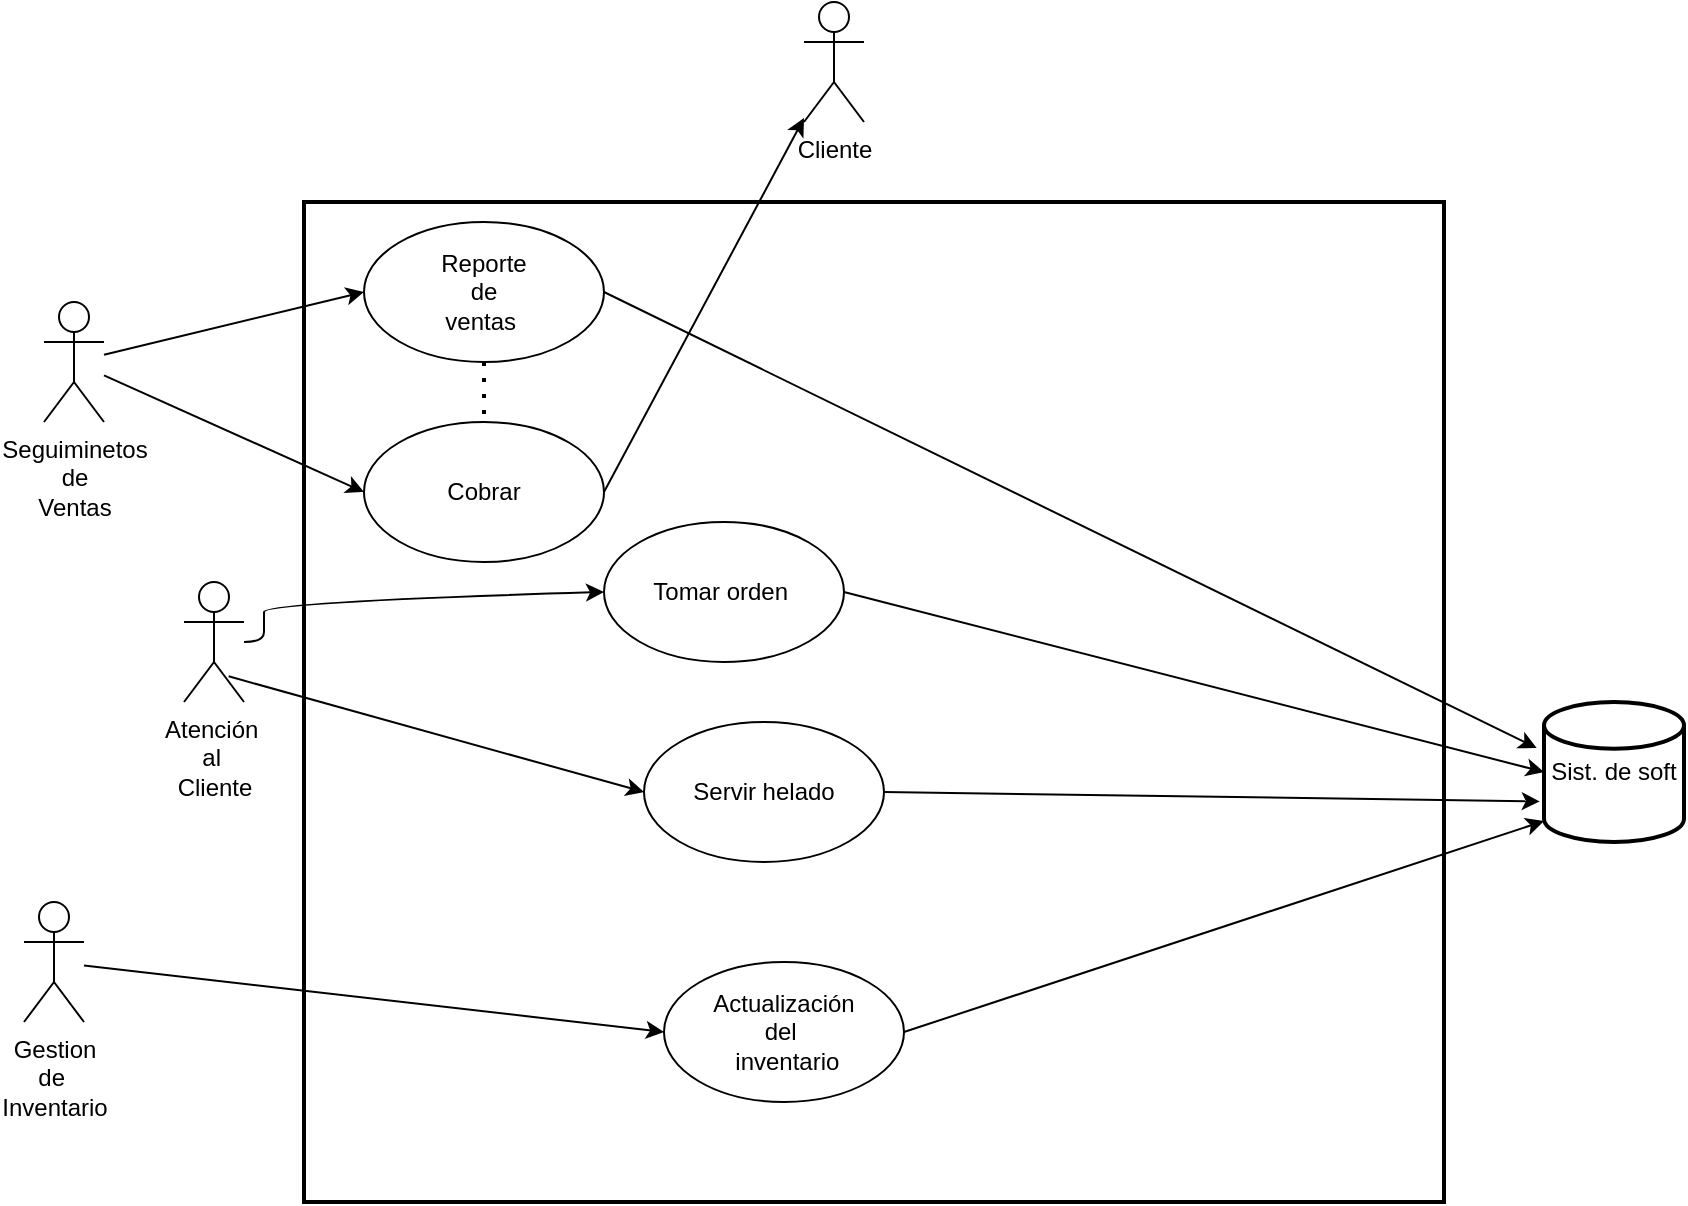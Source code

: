 <mxfile version="21.2.8" type="device">
  <diagram name="Página-1" id="rRIUJKIKHFJOIh2s6z2e">
    <mxGraphModel dx="1098" dy="828" grid="1" gridSize="10" guides="1" tooltips="1" connect="1" arrows="1" fold="1" page="1" pageScale="1" pageWidth="827" pageHeight="1169" math="0" shadow="0">
      <root>
        <mxCell id="0" />
        <mxCell id="1" parent="0" />
        <mxCell id="vfAIbXfLQi8L4TiWNjPY-1" value="" style="rounded=1;whiteSpace=wrap;html=1;absoluteArcSize=1;arcSize=0;strokeWidth=2;" parent="1" vertex="1">
          <mxGeometry x="220" y="360" width="570" height="500" as="geometry" />
        </mxCell>
        <mxCell id="vfAIbXfLQi8L4TiWNjPY-2" value="Seguiminetos&lt;br&gt;de&lt;br&gt;Ventas" style="shape=umlActor;verticalLabelPosition=bottom;verticalAlign=top;html=1;outlineConnect=0;" parent="1" vertex="1">
          <mxGeometry x="90" y="410" width="30" height="60" as="geometry" />
        </mxCell>
        <mxCell id="vfAIbXfLQi8L4TiWNjPY-3" value="Gestion&lt;br&gt;de&amp;nbsp;&lt;br&gt;Inventario" style="shape=umlActor;verticalLabelPosition=bottom;verticalAlign=top;html=1;outlineConnect=0;" parent="1" vertex="1">
          <mxGeometry x="80" y="710" width="30" height="60" as="geometry" />
        </mxCell>
        <mxCell id="vfAIbXfLQi8L4TiWNjPY-4" value="Atención&amp;nbsp;&lt;br&gt;al&amp;nbsp;&lt;br&gt;Cliente&lt;br&gt;" style="shape=umlActor;verticalLabelPosition=bottom;verticalAlign=top;html=1;outlineConnect=0;" parent="1" vertex="1">
          <mxGeometry x="160" y="550" width="30" height="60" as="geometry" />
        </mxCell>
        <mxCell id="vfAIbXfLQi8L4TiWNjPY-5" value="Sist. de soft" style="strokeWidth=2;html=1;shape=mxgraph.flowchart.database;whiteSpace=wrap;" parent="1" vertex="1">
          <mxGeometry x="840" y="610" width="70" height="70" as="geometry" />
        </mxCell>
        <mxCell id="vfAIbXfLQi8L4TiWNjPY-8" value="Actualización&lt;div&gt;del&amp;nbsp;&lt;div&gt;&amp;nbsp;inventario&lt;/div&gt;&lt;/div&gt;" style="ellipse;whiteSpace=wrap;html=1;" parent="1" vertex="1">
          <mxGeometry x="400" y="740" width="120" height="70" as="geometry" />
        </mxCell>
        <mxCell id="vfAIbXfLQi8L4TiWNjPY-11" value="Servir helado" style="ellipse;whiteSpace=wrap;html=1;" parent="1" vertex="1">
          <mxGeometry x="390" y="620" width="120" height="70" as="geometry" />
        </mxCell>
        <mxCell id="vfAIbXfLQi8L4TiWNjPY-12" value="Cobrar" style="ellipse;whiteSpace=wrap;html=1;" parent="1" vertex="1">
          <mxGeometry x="250" y="470" width="120" height="70" as="geometry" />
        </mxCell>
        <mxCell id="vfAIbXfLQi8L4TiWNjPY-13" value="Tomar orden&amp;nbsp;" style="ellipse;whiteSpace=wrap;html=1;" parent="1" vertex="1">
          <mxGeometry x="370" y="520" width="120" height="70" as="geometry" />
        </mxCell>
        <mxCell id="vfAIbXfLQi8L4TiWNjPY-33" value="" style="curved=1;endArrow=classic;html=1;rounded=0;entryX=0;entryY=0.5;entryDx=0;entryDy=0;" parent="1" source="vfAIbXfLQi8L4TiWNjPY-4" target="vfAIbXfLQi8L4TiWNjPY-13" edge="1">
          <mxGeometry width="50" height="50" relative="1" as="geometry">
            <mxPoint x="200" y="610" as="sourcePoint" />
            <mxPoint x="250" y="560" as="targetPoint" />
            <Array as="points">
              <mxPoint x="200" y="580" />
              <mxPoint x="200" y="570" />
              <mxPoint x="200" y="560" />
            </Array>
          </mxGeometry>
        </mxCell>
        <mxCell id="vfAIbXfLQi8L4TiWNjPY-41" value="" style="endArrow=classic;html=1;rounded=0;exitX=1;exitY=0.5;exitDx=0;exitDy=0;" parent="1" source="vfAIbXfLQi8L4TiWNjPY-12" target="0fJI3ZDAoBM3sLP4nngf-8" edge="1">
          <mxGeometry width="50" height="50" relative="1" as="geometry">
            <mxPoint x="570" y="510" as="sourcePoint" />
            <mxPoint x="620" y="460" as="targetPoint" />
          </mxGeometry>
        </mxCell>
        <mxCell id="0fJI3ZDAoBM3sLP4nngf-2" value="" style="endArrow=classic;html=1;rounded=0;exitX=1;exitY=0.5;exitDx=0;exitDy=0;entryX=0;entryY=0.5;entryDx=0;entryDy=0;entryPerimeter=0;" parent="1" source="vfAIbXfLQi8L4TiWNjPY-13" target="vfAIbXfLQi8L4TiWNjPY-5" edge="1">
          <mxGeometry width="50" height="50" relative="1" as="geometry">
            <mxPoint x="440" y="590" as="sourcePoint" />
            <mxPoint x="490" y="540" as="targetPoint" />
          </mxGeometry>
        </mxCell>
        <mxCell id="0fJI3ZDAoBM3sLP4nngf-3" value="" style="endArrow=classic;html=1;rounded=0;exitX=1;exitY=0.5;exitDx=0;exitDy=0;entryX=-0.03;entryY=0.71;entryDx=0;entryDy=0;entryPerimeter=0;" parent="1" source="vfAIbXfLQi8L4TiWNjPY-11" target="vfAIbXfLQi8L4TiWNjPY-5" edge="1">
          <mxGeometry width="50" height="50" relative="1" as="geometry">
            <mxPoint x="530" y="660" as="sourcePoint" />
            <mxPoint x="580" y="610" as="targetPoint" />
          </mxGeometry>
        </mxCell>
        <mxCell id="0fJI3ZDAoBM3sLP4nngf-4" value="" style="endArrow=classic;html=1;rounded=0;exitX=1;exitY=0.5;exitDx=0;exitDy=0;entryX=0;entryY=0.85;entryDx=0;entryDy=0;entryPerimeter=0;" parent="1" source="vfAIbXfLQi8L4TiWNjPY-8" target="vfAIbXfLQi8L4TiWNjPY-5" edge="1">
          <mxGeometry width="50" height="50" relative="1" as="geometry">
            <mxPoint x="410" y="750" as="sourcePoint" />
            <mxPoint x="460" y="700" as="targetPoint" />
          </mxGeometry>
        </mxCell>
        <mxCell id="0fJI3ZDAoBM3sLP4nngf-8" value="Cliente&lt;div&gt;&lt;br&gt;&lt;/div&gt;" style="shape=umlActor;verticalLabelPosition=bottom;verticalAlign=top;html=1;outlineConnect=0;" parent="1" vertex="1">
          <mxGeometry x="470" y="260" width="30" height="60" as="geometry" />
        </mxCell>
        <mxCell id="0fJI3ZDAoBM3sLP4nngf-9" value="Reporte&lt;div&gt;de&lt;/div&gt;&lt;div&gt;ventas&amp;nbsp;&lt;/div&gt;" style="ellipse;whiteSpace=wrap;html=1;" parent="1" vertex="1">
          <mxGeometry x="250" y="370" width="120" height="70" as="geometry" />
        </mxCell>
        <mxCell id="0fJI3ZDAoBM3sLP4nngf-11" value="" style="endArrow=classic;html=1;rounded=0;entryX=0;entryY=0.5;entryDx=0;entryDy=0;" parent="1" source="vfAIbXfLQi8L4TiWNjPY-2" target="0fJI3ZDAoBM3sLP4nngf-9" edge="1">
          <mxGeometry width="50" height="50" relative="1" as="geometry">
            <mxPoint x="130" y="440" as="sourcePoint" />
            <mxPoint x="180" y="390" as="targetPoint" />
          </mxGeometry>
        </mxCell>
        <mxCell id="0fJI3ZDAoBM3sLP4nngf-13" value="" style="endArrow=classic;html=1;rounded=0;entryX=0;entryY=0.5;entryDx=0;entryDy=0;" parent="1" source="vfAIbXfLQi8L4TiWNjPY-2" target="vfAIbXfLQi8L4TiWNjPY-12" edge="1">
          <mxGeometry width="50" height="50" relative="1" as="geometry">
            <mxPoint x="170" y="490" as="sourcePoint" />
            <mxPoint x="220" y="440" as="targetPoint" />
          </mxGeometry>
        </mxCell>
        <mxCell id="0fJI3ZDAoBM3sLP4nngf-15" value="" style="endArrow=classic;html=1;rounded=0;exitX=1;exitY=0.5;exitDx=0;exitDy=0;entryX=-0.052;entryY=0.329;entryDx=0;entryDy=0;entryPerimeter=0;" parent="1" source="0fJI3ZDAoBM3sLP4nngf-9" target="vfAIbXfLQi8L4TiWNjPY-5" edge="1">
          <mxGeometry width="50" height="50" relative="1" as="geometry">
            <mxPoint x="440" y="410" as="sourcePoint" />
            <mxPoint x="810" y="570" as="targetPoint" />
          </mxGeometry>
        </mxCell>
        <mxCell id="0fJI3ZDAoBM3sLP4nngf-19" value="" style="endArrow=classic;html=1;rounded=0;entryX=0;entryY=0.5;entryDx=0;entryDy=0;" parent="1" source="vfAIbXfLQi8L4TiWNjPY-3" target="vfAIbXfLQi8L4TiWNjPY-8" edge="1">
          <mxGeometry width="50" height="50" relative="1" as="geometry">
            <mxPoint x="110" y="760" as="sourcePoint" />
            <mxPoint x="160" y="710" as="targetPoint" />
          </mxGeometry>
        </mxCell>
        <mxCell id="0fJI3ZDAoBM3sLP4nngf-20" value="" style="endArrow=none;dashed=1;html=1;dashPattern=1 3;strokeWidth=2;rounded=0;exitX=0.5;exitY=1;exitDx=0;exitDy=0;" parent="1" source="0fJI3ZDAoBM3sLP4nngf-9" target="vfAIbXfLQi8L4TiWNjPY-12" edge="1">
          <mxGeometry width="50" height="50" relative="1" as="geometry">
            <mxPoint x="470" y="540" as="sourcePoint" />
            <mxPoint x="520" y="490" as="targetPoint" />
          </mxGeometry>
        </mxCell>
        <mxCell id="0fJI3ZDAoBM3sLP4nngf-21" value="" style="endArrow=classic;html=1;rounded=0;exitX=0.744;exitY=0.786;exitDx=0;exitDy=0;exitPerimeter=0;entryX=0;entryY=0.5;entryDx=0;entryDy=0;" parent="1" source="vfAIbXfLQi8L4TiWNjPY-4" target="vfAIbXfLQi8L4TiWNjPY-11" edge="1">
          <mxGeometry width="50" height="50" relative="1" as="geometry">
            <mxPoint x="270" y="635" as="sourcePoint" />
            <mxPoint x="320" y="585" as="targetPoint" />
          </mxGeometry>
        </mxCell>
      </root>
    </mxGraphModel>
  </diagram>
</mxfile>
